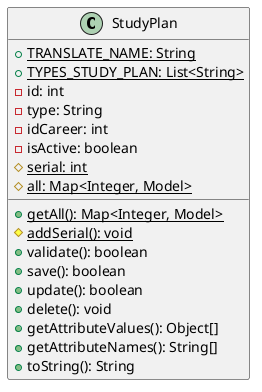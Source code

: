 @startuml

class StudyPlan {
  {static} +TRANSLATE_NAME: String
  {static} +TYPES_STUDY_PLAN: List<String>
  -id: int
  -type: String
  -idCareer: int
  -isActive: boolean
  {static} #serial: int
  {static} #all: Map<Integer, Model>

  {static} +getAll(): Map<Integer, Model>
  {static} #addSerial(): void
  +validate(): boolean
  +save(): boolean
  +update(): boolean
  +delete(): void
  +getAttributeValues(): Object[]
  +getAttributeNames(): String[]
  +toString(): String
}

@enduml